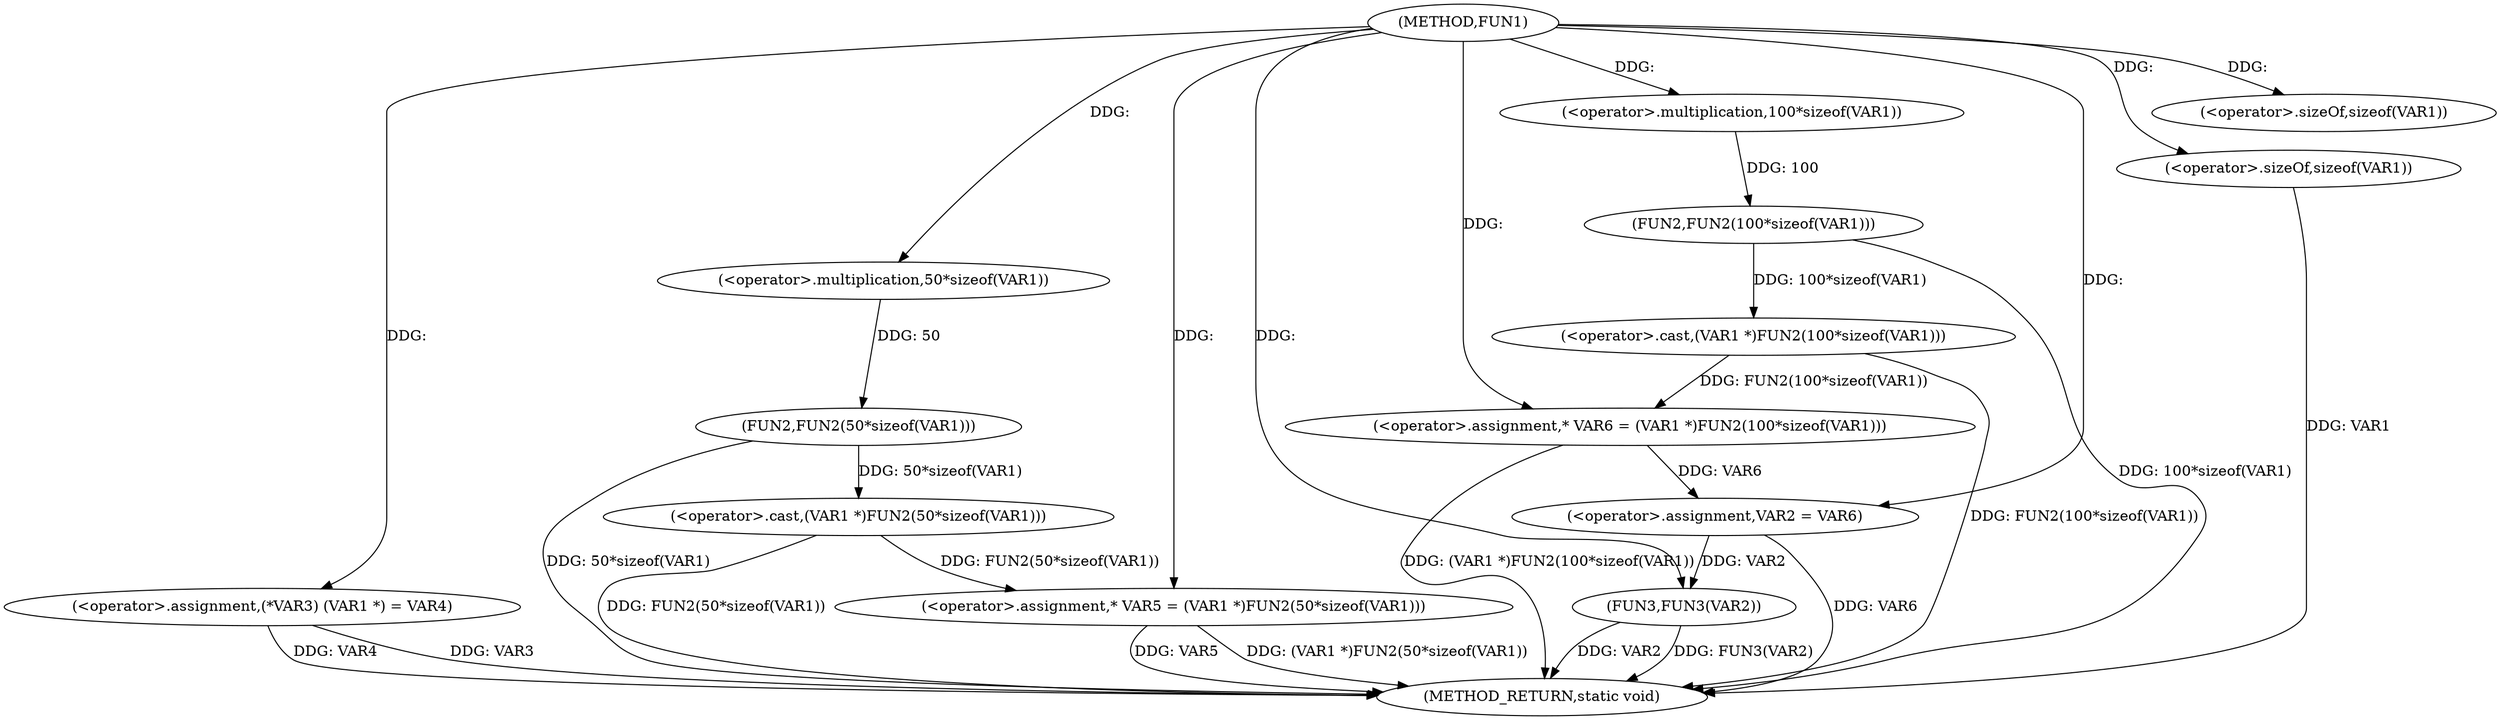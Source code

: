 digraph FUN1 {  
"1000100" [label = "(METHOD,FUN1)" ]
"1000132" [label = "(METHOD_RETURN,static void)" ]
"1000104" [label = "(<operator>.assignment,(*VAR3) (VAR1 *) = VAR4)" ]
"1000108" [label = "(<operator>.assignment,* VAR5 = (VAR1 *)FUN2(50*sizeof(VAR1)))" ]
"1000110" [label = "(<operator>.cast,(VAR1 *)FUN2(50*sizeof(VAR1)))" ]
"1000112" [label = "(FUN2,FUN2(50*sizeof(VAR1)))" ]
"1000113" [label = "(<operator>.multiplication,50*sizeof(VAR1))" ]
"1000115" [label = "(<operator>.sizeOf,sizeof(VAR1))" ]
"1000118" [label = "(<operator>.assignment,* VAR6 = (VAR1 *)FUN2(100*sizeof(VAR1)))" ]
"1000120" [label = "(<operator>.cast,(VAR1 *)FUN2(100*sizeof(VAR1)))" ]
"1000122" [label = "(FUN2,FUN2(100*sizeof(VAR1)))" ]
"1000123" [label = "(<operator>.multiplication,100*sizeof(VAR1))" ]
"1000125" [label = "(<operator>.sizeOf,sizeof(VAR1))" ]
"1000127" [label = "(<operator>.assignment,VAR2 = VAR6)" ]
"1000130" [label = "(FUN3,FUN3(VAR2))" ]
  "1000104" -> "1000132"  [ label = "DDG: VAR3"] 
  "1000122" -> "1000132"  [ label = "DDG: 100*sizeof(VAR1)"] 
  "1000127" -> "1000132"  [ label = "DDG: VAR6"] 
  "1000110" -> "1000132"  [ label = "DDG: FUN2(50*sizeof(VAR1))"] 
  "1000120" -> "1000132"  [ label = "DDG: FUN2(100*sizeof(VAR1))"] 
  "1000130" -> "1000132"  [ label = "DDG: VAR2"] 
  "1000130" -> "1000132"  [ label = "DDG: FUN3(VAR2)"] 
  "1000125" -> "1000132"  [ label = "DDG: VAR1"] 
  "1000112" -> "1000132"  [ label = "DDG: 50*sizeof(VAR1)"] 
  "1000108" -> "1000132"  [ label = "DDG: (VAR1 *)FUN2(50*sizeof(VAR1))"] 
  "1000118" -> "1000132"  [ label = "DDG: (VAR1 *)FUN2(100*sizeof(VAR1))"] 
  "1000104" -> "1000132"  [ label = "DDG: VAR4"] 
  "1000108" -> "1000132"  [ label = "DDG: VAR5"] 
  "1000100" -> "1000104"  [ label = "DDG: "] 
  "1000110" -> "1000108"  [ label = "DDG: FUN2(50*sizeof(VAR1))"] 
  "1000100" -> "1000108"  [ label = "DDG: "] 
  "1000112" -> "1000110"  [ label = "DDG: 50*sizeof(VAR1)"] 
  "1000113" -> "1000112"  [ label = "DDG: 50"] 
  "1000100" -> "1000113"  [ label = "DDG: "] 
  "1000100" -> "1000115"  [ label = "DDG: "] 
  "1000120" -> "1000118"  [ label = "DDG: FUN2(100*sizeof(VAR1))"] 
  "1000100" -> "1000118"  [ label = "DDG: "] 
  "1000122" -> "1000120"  [ label = "DDG: 100*sizeof(VAR1)"] 
  "1000123" -> "1000122"  [ label = "DDG: 100"] 
  "1000100" -> "1000123"  [ label = "DDG: "] 
  "1000100" -> "1000125"  [ label = "DDG: "] 
  "1000118" -> "1000127"  [ label = "DDG: VAR6"] 
  "1000100" -> "1000127"  [ label = "DDG: "] 
  "1000127" -> "1000130"  [ label = "DDG: VAR2"] 
  "1000100" -> "1000130"  [ label = "DDG: "] 
}
